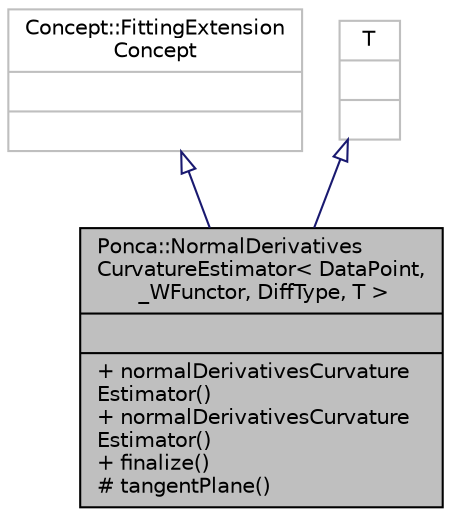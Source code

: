 digraph "Ponca::NormalDerivativesCurvatureEstimator&lt; DataPoint, _WFunctor, DiffType, T &gt;"
{
 // INTERACTIVE_SVG=YES
 // LATEX_PDF_SIZE
  bgcolor="transparent";
  edge [fontname="Helvetica",fontsize="10",labelfontname="Helvetica",labelfontsize="10"];
  node [fontname="Helvetica",fontsize="10",shape=record];
  Node1 [label="{Ponca::NormalDerivatives\lCurvatureEstimator\< DataPoint,\l _WFunctor, DiffType, T \>\n||+ normalDerivativesCurvature\lEstimator()\l+ normalDerivativesCurvature\lEstimator()\l+ finalize()\l# tangentPlane()\l}",height=0.2,width=0.4,color="black", fillcolor="grey75", style="filled", fontcolor="black",tooltip="Extension to compute curvature values from the Weingarten map ."];
  Node2 -> Node1 [dir="back",color="midnightblue",fontsize="10",style="solid",arrowtail="onormal",fontname="Helvetica"];
  Node2 [label="{Concept::FittingExtension\lConcept\n||}",height=0.2,width=0.4,color="grey75",tooltip=" "];
  Node3 -> Node1 [dir="back",color="midnightblue",fontsize="10",style="solid",arrowtail="onormal",fontname="Helvetica"];
  Node3 [label="{T\n||}",height=0.2,width=0.4,color="grey75",tooltip=" "];
}
